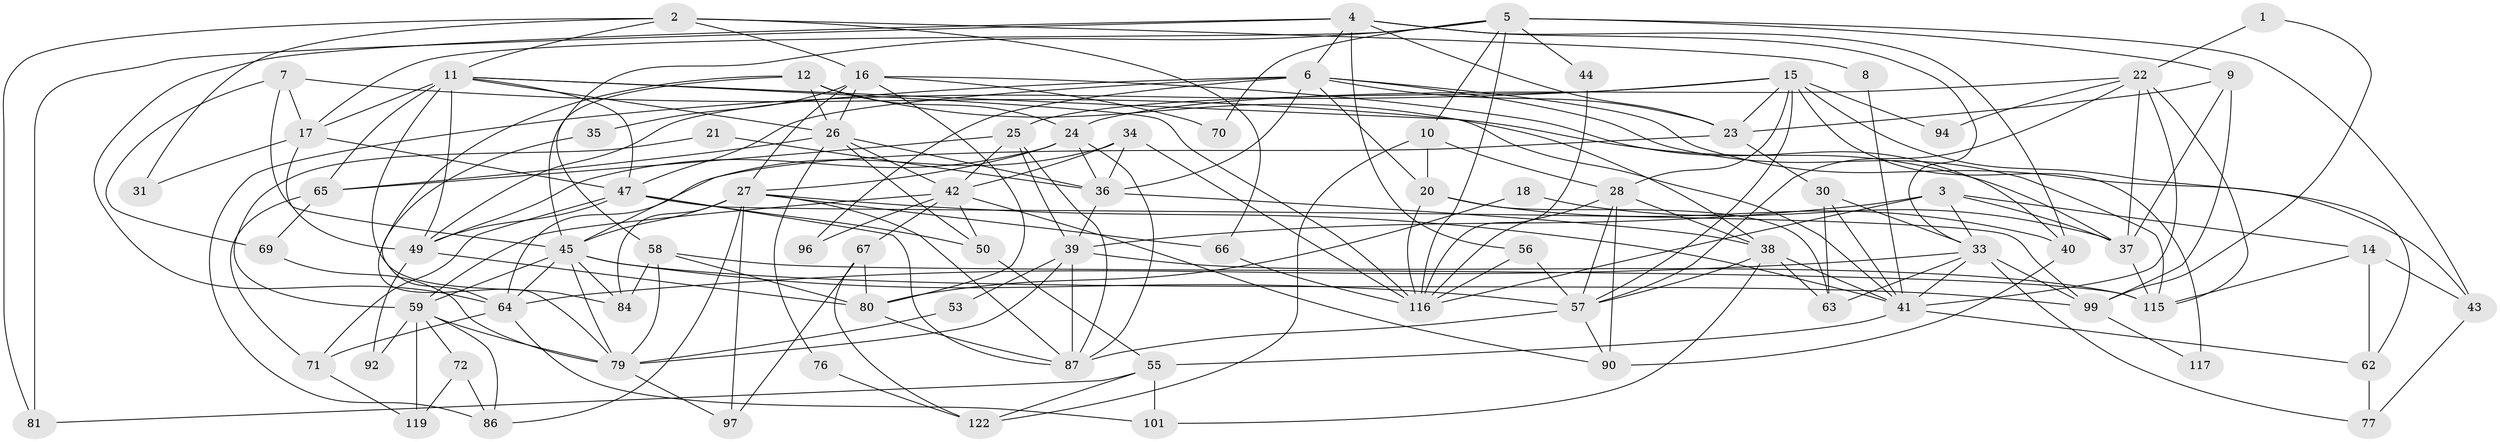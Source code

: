 // Generated by graph-tools (version 1.1) at 2025/52/02/27/25 19:52:07]
// undirected, 80 vertices, 201 edges
graph export_dot {
graph [start="1"]
  node [color=gray90,style=filled];
  1;
  2 [super="+73"];
  3 [super="+13"];
  4 [super="+46"];
  5 [super="+89"];
  6 [super="+19"];
  7 [super="+103"];
  8;
  9 [super="+98"];
  10 [super="+29"];
  11 [super="+123"];
  12 [super="+32"];
  14;
  15 [super="+120"];
  16 [super="+68"];
  17 [super="+121"];
  18;
  20;
  21;
  22 [super="+51"];
  23 [super="+60"];
  24 [super="+82"];
  25;
  26 [super="+102"];
  27 [super="+78"];
  28 [super="+54"];
  30;
  31;
  33 [super="+108"];
  34 [super="+107"];
  35;
  36 [super="+112"];
  37;
  38 [super="+91"];
  39 [super="+48"];
  40 [super="+88"];
  41 [super="+74"];
  42 [super="+106"];
  43 [super="+61"];
  44;
  45 [super="+105"];
  47 [super="+75"];
  49 [super="+52"];
  50 [super="+109"];
  53;
  55;
  56;
  57 [super="+93"];
  58 [super="+85"];
  59 [super="+110"];
  62 [super="+114"];
  63 [super="+83"];
  64 [super="+95"];
  65;
  66;
  67 [super="+118"];
  69;
  70;
  71;
  72;
  76;
  77;
  79 [super="+100"];
  80;
  81;
  84 [super="+104"];
  86;
  87 [super="+113"];
  90;
  92;
  94;
  96;
  97;
  99 [super="+111"];
  101;
  115;
  116 [super="+124"];
  117;
  119;
  122;
  1 -- 22;
  1 -- 99;
  2 -- 81;
  2 -- 11;
  2 -- 16;
  2 -- 66;
  2 -- 8;
  2 -- 31;
  3 -- 37;
  3 -- 33 [weight=2];
  3 -- 116;
  3 -- 39;
  3 -- 14;
  4 -- 6;
  4 -- 64;
  4 -- 23;
  4 -- 56;
  4 -- 40;
  4 -- 81;
  4 -- 33;
  5 -- 9;
  5 -- 44;
  5 -- 70;
  5 -- 43;
  5 -- 17;
  5 -- 10;
  5 -- 116;
  5 -- 58;
  6 -- 115;
  6 -- 47;
  6 -- 96;
  6 -- 49;
  6 -- 36;
  6 -- 20;
  6 -- 23;
  6 -- 43;
  7 -- 17;
  7 -- 69;
  7 -- 45;
  7 -- 37;
  8 -- 41;
  9 -- 99;
  9 -- 37;
  9 -- 23;
  10 -- 122;
  10 -- 20;
  10 -- 28;
  11 -- 17;
  11 -- 65;
  11 -- 41;
  11 -- 47;
  11 -- 49;
  11 -- 84;
  11 -- 116;
  11 -- 26;
  12 -- 24;
  12 -- 45;
  12 -- 38;
  12 -- 26;
  12 -- 79;
  14 -- 115;
  14 -- 43;
  14 -- 62;
  15 -- 28;
  15 -- 86;
  15 -- 94;
  15 -- 117;
  15 -- 23;
  15 -- 25;
  15 -- 62;
  15 -- 57;
  16 -- 35;
  16 -- 40;
  16 -- 70;
  16 -- 80;
  16 -- 27;
  16 -- 26;
  17 -- 49;
  17 -- 31;
  17 -- 47;
  18 -- 80;
  18 -- 37;
  20 -- 116;
  20 -- 63;
  20 -- 40;
  21 -- 36;
  21 -- 59;
  22 -- 115;
  22 -- 37;
  22 -- 94;
  22 -- 57;
  22 -- 41;
  22 -- 24;
  23 -- 30;
  23 -- 64;
  24 -- 36 [weight=2];
  24 -- 87;
  24 -- 49;
  24 -- 27;
  25 -- 42;
  25 -- 65;
  25 -- 39;
  25 -- 87;
  26 -- 65;
  26 -- 42;
  26 -- 76;
  26 -- 50;
  26 -- 36;
  27 -- 86;
  27 -- 87;
  27 -- 97;
  27 -- 66;
  27 -- 84;
  27 -- 41;
  27 -- 45;
  28 -- 116;
  28 -- 38;
  28 -- 57;
  28 -- 90;
  30 -- 33;
  30 -- 63;
  30 -- 41;
  33 -- 41;
  33 -- 63;
  33 -- 77;
  33 -- 99;
  33 -- 64;
  34 -- 116;
  34 -- 36;
  34 -- 45;
  34 -- 42;
  35 -- 64;
  36 -- 38;
  36 -- 39;
  37 -- 115;
  38 -- 57;
  38 -- 101;
  38 -- 63;
  38 -- 41;
  39 -- 87;
  39 -- 53;
  39 -- 115;
  39 -- 79;
  40 -- 90;
  41 -- 55;
  41 -- 62;
  42 -- 59;
  42 -- 96;
  42 -- 67;
  42 -- 50;
  42 -- 90;
  43 -- 77;
  44 -- 116;
  45 -- 59;
  45 -- 64;
  45 -- 79;
  45 -- 99;
  45 -- 57;
  45 -- 84;
  47 -- 50;
  47 -- 71;
  47 -- 49;
  47 -- 99;
  47 -- 87;
  49 -- 92;
  49 -- 80;
  50 -- 55;
  53 -- 79;
  55 -- 101;
  55 -- 81;
  55 -- 122;
  56 -- 116;
  56 -- 57;
  57 -- 90;
  57 -- 87;
  58 -- 115;
  58 -- 80;
  58 -- 79;
  58 -- 84;
  59 -- 86;
  59 -- 119;
  59 -- 72;
  59 -- 92;
  59 -- 79;
  62 -- 77;
  64 -- 101;
  64 -- 71;
  65 -- 69;
  65 -- 71;
  66 -- 116;
  67 -- 80;
  67 -- 122;
  67 -- 97;
  69 -- 79;
  71 -- 119;
  72 -- 119;
  72 -- 86;
  76 -- 122;
  79 -- 97;
  80 -- 87;
  99 -- 117;
}
